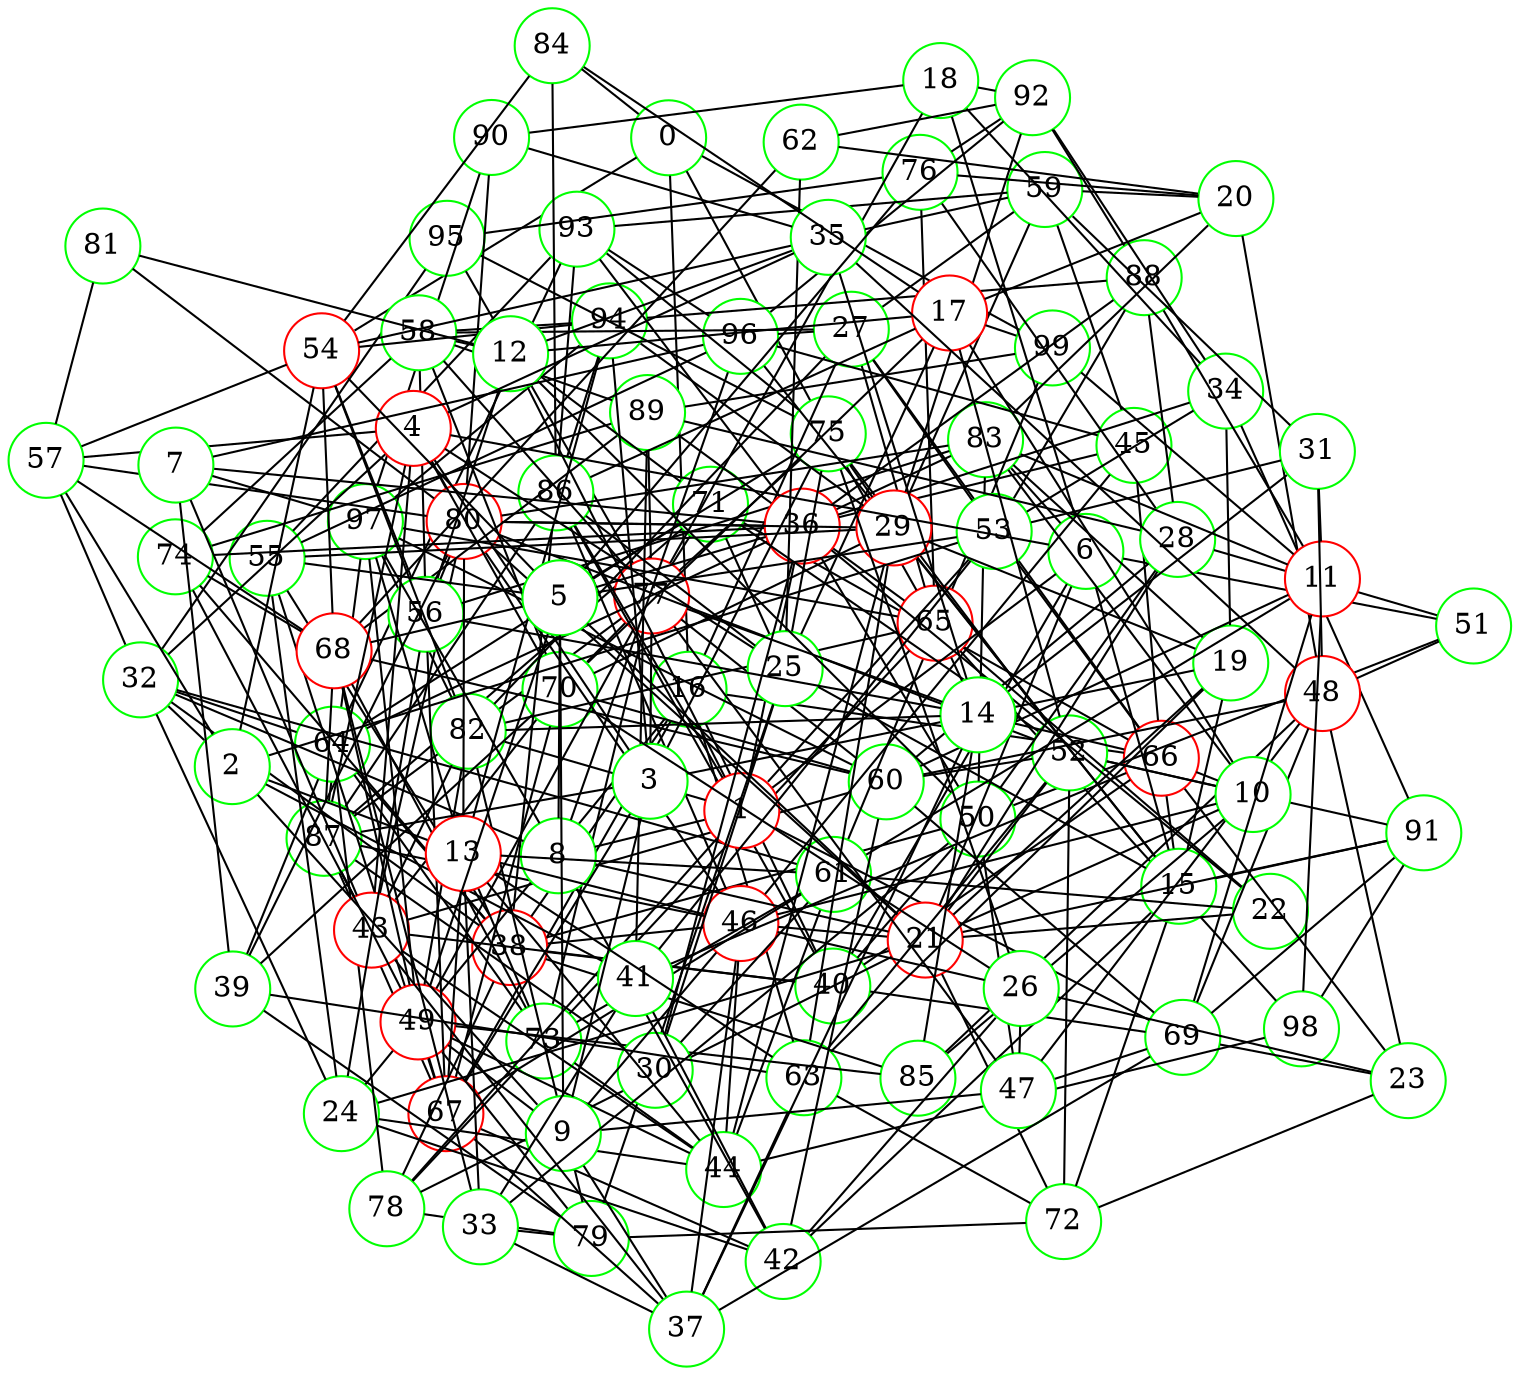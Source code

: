 graph {
graph ["layout"="fdp"]
node ["style"="filled","fillcolor"="white","fixedsize"="true","shape"="circle"]
"0" ["color"="green"]
"16" ["color"="green"]
"66" ["color"="red"]
"71" ["color"="green"]
"87" ["color"="green"]
"97" ["color"="green"]
"77" ["color"="red"]
"89" ["color"="green"]
"99" ["color"="green"]
"95" ["color"="green"]
"67" ["color"="red"]
"70" ["color"="green"]
"38" ["color"="red"]
"64" ["color"="green"]
"83" ["color"="green"]
"73" ["color"="green"]
"78" ["color"="green"]
"79" ["color"="green"]
"82" ["color"="green"]
"93" ["color"="green"]
"96" ["color"="green"]
"50" ["color"="green"]
"51" ["color"="green"]
"85" ["color"="green"]
"86" ["color"="green"]
"94" ["color"="green"]
"55" ["color"="green"]
"40" ["color"="green"]
"69" ["color"="green"]
"91" ["color"="green"]
"98" ["color"="green"]
"43" ["color"="red"]
"80" ["color"="red"]
"81" ["color"="green"]
"90" ["color"="green"]
"74" ["color"="green"]
"44" ["color"="green"]
"49" ["color"="red"]
"68" ["color"="red"]
"61" ["color"="green"]
"46" ["color"="red"]
"60" ["color"="green"]
"24" ["color"="green"]
"32" ["color"="green"]
"57" ["color"="green"]
"56" ["color"="green"]
"58" ["color"="green"]
"42" ["color"="green"]
"27" ["color"="green"]
"65" ["color"="red"]
"75" ["color"="green"]
"76" ["color"="green"]
"92" ["color"="green"]
"53" ["color"="green"]
"88" ["color"="green"]
"59" ["color"="green"]
"63" ["color"="green"]
"72" ["color"="green"]
"84" ["color"="green"]
"54" ["color"="red"]
"1" ["color"="red"]
"36" ["color"="red"]
"45" ["color"="green"]
"6" ["color"="green"]
"18" ["color"="green"]
"34" ["color"="green"]
"21" ["color"="red"]
"52" ["color"="green"]
"22" ["color"="green"]
"28" ["color"="green"]
"15" ["color"="green"]
"19" ["color"="green"]
"29" ["color"="red"]
"25" ["color"="green"]
"30" ["color"="green"]
"62" ["color"="green"]
"8" ["color"="green"]
"12" ["color"="green"]
"17" ["color"="red"]
"20" ["color"="green"]
"48" ["color"="red"]
"35" ["color"="green"]
"2" ["color"="green"]
"9" ["color"="green"]
"37" ["color"="green"]
"47" ["color"="green"]
"41" ["color"="green"]
"13" ["color"="red"]
"33" ["color"="green"]
"3" ["color"="green"]
"4" ["color"="red"]
"5" ["color"="green"]
"7" ["color"="green"]
"39" ["color"="green"]
"10" ["color"="green"]
"11" ["color"="red"]
"31" ["color"="green"]
"14" ["color"="green"]
"23" ["color"="green"]
"26" ["color"="green"]
"0" -- "16"
"0" -- "99"
"0" -- "84"
"0" -- "54"
"0" -- "75"
"16" -- "66"
"16" -- "67"
"16" -- "38"
"16" -- "24"
"16" -- "40"
"16" -- "27"
"16" -- "63"
"66" -- "71"
"71" -- "87"
"71" -- "77"
"87" -- "97"
"77" -- "87"
"77" -- "89"
"77" -- "95"
"89" -- "99"
"67" -- "70"
"67" -- "87"
"70" -- "77"
"38" -- "64"
"38" -- "50"
"38" -- "85"
"38" -- "86"
"38" -- "55"
"38" -- "40"
"38" -- "74"
"38" -- "46"
"38" -- "78"
"64" -- "83"
"64" -- "71"
"64" -- "73"
"64" -- "93"
"64" -- "78"
"73" -- "77"
"73" -- "78"
"78" -- "79"
"79" -- "82"
"82" -- "97"
"93" -- "96"
"50" -- "51"
"50" -- "83"
"86" -- "87"
"86" -- "93"
"86" -- "94"
"94" -- "97"
"55" -- "96"
"55" -- "67"
"55" -- "93"
"40" -- "50"
"40" -- "66"
"40" -- "69"
"40" -- "86"
"40" -- "43"
"69" -- "91"
"91" -- "98"
"43" -- "80"
"43" -- "82"
"43" -- "70"
"43" -- "87"
"43" -- "74"
"43" -- "44"
"43" -- "60"
"80" -- "81"
"80" -- "83"
"80" -- "90"
"90" -- "97"
"74" -- "89"
"44" -- "49"
"44" -- "98"
"44" -- "73"
"44" -- "61"
"44" -- "46"
"49" -- "97"
"49" -- "82"
"49" -- "67"
"49" -- "68"
"49" -- "85"
"49" -- "87"
"49" -- "77"
"49" -- "79"
"68" -- "87"
"68" -- "73"
"68" -- "89"
"68" -- "74"
"61" -- "67"
"61" -- "99"
"61" -- "73"
"46" -- "80"
"46" -- "86"
"46" -- "87"
"60" -- "97"
"60" -- "68"
"60" -- "69"
"60" -- "70"
"60" -- "77"
"24" -- "32"
"24" -- "55"
"24" -- "56"
"24" -- "42"
"24" -- "44"
"32" -- "64"
"32" -- "38"
"32" -- "57"
"32" -- "61"
"32" -- "95"
"57" -- "80"
"57" -- "81"
"57" -- "68"
"56" -- "80"
"56" -- "67"
"56" -- "83"
"56" -- "58"
"58" -- "70"
"58" -- "89"
"58" -- "74"
"58" -- "77"
"58" -- "94"
"42" -- "67"
"42" -- "60"
"27" -- "96"
"27" -- "65"
"27" -- "66"
"27" -- "82"
"27" -- "53"
"27" -- "58"
"27" -- "59"
"65" -- "97"
"65" -- "82"
"65" -- "98"
"65" -- "73"
"65" -- "89"
"65" -- "75"
"65" -- "76"
"75" -- "77"
"75" -- "93"
"75" -- "95"
"76" -- "92"
"76" -- "95"
"92" -- "96"
"53" -- "66"
"53" -- "88"
"88" -- "92"
"88" -- "94"
"59" -- "93"
"63" -- "72"
"72" -- "79"
"84" -- "86"
"54" -- "82"
"54" -- "68"
"54" -- "84"
"54" -- "56"
"54" -- "57"
"54" -- "94"
"1" -- "82"
"1" -- "36"
"1" -- "53"
"1" -- "69"
"1" -- "6"
"1" -- "86"
"1" -- "8"
"1" -- "12"
"1" -- "78"
"36" -- "80"
"36" -- "50"
"36" -- "88"
"36" -- "74"
"36" -- "45"
"36" -- "93"
"45" -- "96"
"45" -- "66"
"45" -- "59"
"45" -- "46"
"6" -- "18"
"6" -- "51"
"6" -- "83"
"6" -- "21"
"6" -- "40"
"6" -- "15"
"18" -- "34"
"18" -- "90"
"18" -- "92"
"18" -- "77"
"34" -- "36"
"34" -- "53"
"34" -- "91"
"34" -- "92"
"21" -- "72"
"21" -- "46"
"21" -- "78"
"21" -- "80"
"21" -- "52"
"21" -- "22"
"21" -- "24"
"21" -- "91"
"21" -- "28"
"52" -- "80"
"52" -- "71"
"52" -- "72"
"52" -- "75"
"52" -- "91"
"52" -- "60"
"52" -- "63"
"22" -- "65"
"22" -- "36"
"22" -- "61"
"28" -- "50"
"28" -- "51"
"28" -- "88"
"28" -- "89"
"28" -- "60"
"28" -- "76"
"15" -- "96"
"15" -- "66"
"15" -- "19"
"15" -- "72"
"15" -- "25"
"15" -- "42"
"15" -- "91"
"15" -- "29"
"19" -- "34"
"19" -- "83"
"19" -- "21"
"19" -- "29"
"19" -- "63"
"29" -- "80"
"29" -- "70"
"29" -- "55"
"29" -- "59"
"29" -- "75"
"29" -- "44"
"29" -- "92"
"29" -- "94"
"29" -- "63"
"25" -- "86"
"25" -- "71"
"25" -- "75"
"25" -- "30"
"25" -- "62"
"25" -- "79"
"30" -- "36"
"30" -- "87"
"30" -- "61"
"62" -- "68"
"62" -- "92"
"8" -- "32"
"8" -- "96"
"8" -- "97"
"8" -- "21"
"8" -- "42"
"12" -- "17"
"12" -- "81"
"12" -- "50"
"12" -- "35"
"12" -- "71"
"12" -- "56"
"12" -- "58"
"17" -- "99"
"17" -- "20"
"17" -- "52"
"17" -- "84"
"17" -- "70"
"17" -- "86"
"17" -- "25"
"20" -- "48"
"20" -- "83"
"20" -- "59"
"20" -- "76"
"20" -- "62"
"48" -- "51"
"48" -- "69"
"48" -- "85"
"48" -- "60"
"35" -- "48"
"35" -- "54"
"35" -- "90"
"35" -- "59"
"2" -- "32"
"2" -- "53"
"2" -- "54"
"2" -- "9"
"2" -- "41"
"2" -- "57"
"2" -- "13"
"9" -- "49"
"9" -- "37"
"9" -- "46"
"9" -- "47"
"37" -- "67"
"37" -- "69"
"37" -- "43"
"37" -- "46"
"37" -- "63"
"47" -- "48"
"47" -- "50"
"47" -- "69"
"47" -- "77"
"41" -- "66"
"41" -- "53"
"41" -- "89"
"41" -- "42"
"13" -- "80"
"13" -- "33"
"13" -- "97"
"13" -- "67"
"13" -- "73"
"13" -- "44"
"13" -- "61"
"13" -- "46"
"13" -- "94"
"13" -- "63"
"33" -- "50"
"33" -- "68"
"33" -- "37"
"33" -- "41"
"33" -- "79"
"3" -- "19"
"3" -- "67"
"3" -- "4"
"3" -- "87"
"3" -- "9"
"3" -- "75"
"3" -- "77"
"3" -- "94"
"4" -- "32"
"4" -- "80"
"4" -- "35"
"4" -- "6"
"4" -- "70"
"4" -- "87"
"4" -- "25"
"4" -- "57"
"4" -- "43"
"5" -- "49"
"5" -- "36"
"5" -- "68"
"5" -- "21"
"5" -- "53"
"5" -- "54"
"5" -- "55"
"5" -- "8"
"5" -- "9"
"5" -- "75"
"5" -- "76"
"7" -- "96"
"7" -- "97"
"7" -- "36"
"7" -- "39"
"7" -- "43"
"39" -- "64"
"39" -- "80"
"39" -- "70"
"39" -- "63"
"39" -- "79"
"10" -- "17"
"10" -- "66"
"10" -- "83"
"10" -- "52"
"10" -- "21"
"10" -- "85"
"10" -- "46"
"11" -- "98"
"11" -- "83"
"11" -- "99"
"11" -- "69"
"11" -- "88"
"11" -- "60"
"11" -- "61"
"11" -- "31"
"31" -- "48"
"31" -- "53"
"31" -- "59"
"14" -- "65"
"14" -- "66"
"14" -- "82"
"14" -- "35"
"14" -- "37"
"14" -- "85"
"14" -- "56"
"14" -- "77"
"14" -- "31"
"23" -- "48"
"23" -- "66"
"23" -- "69"
"23" -- "72"
"23" -- "26"
"26" -- "70"
"26" -- "42"
"26" -- "75"
"26" -- "46"
"26" -- "47"
}